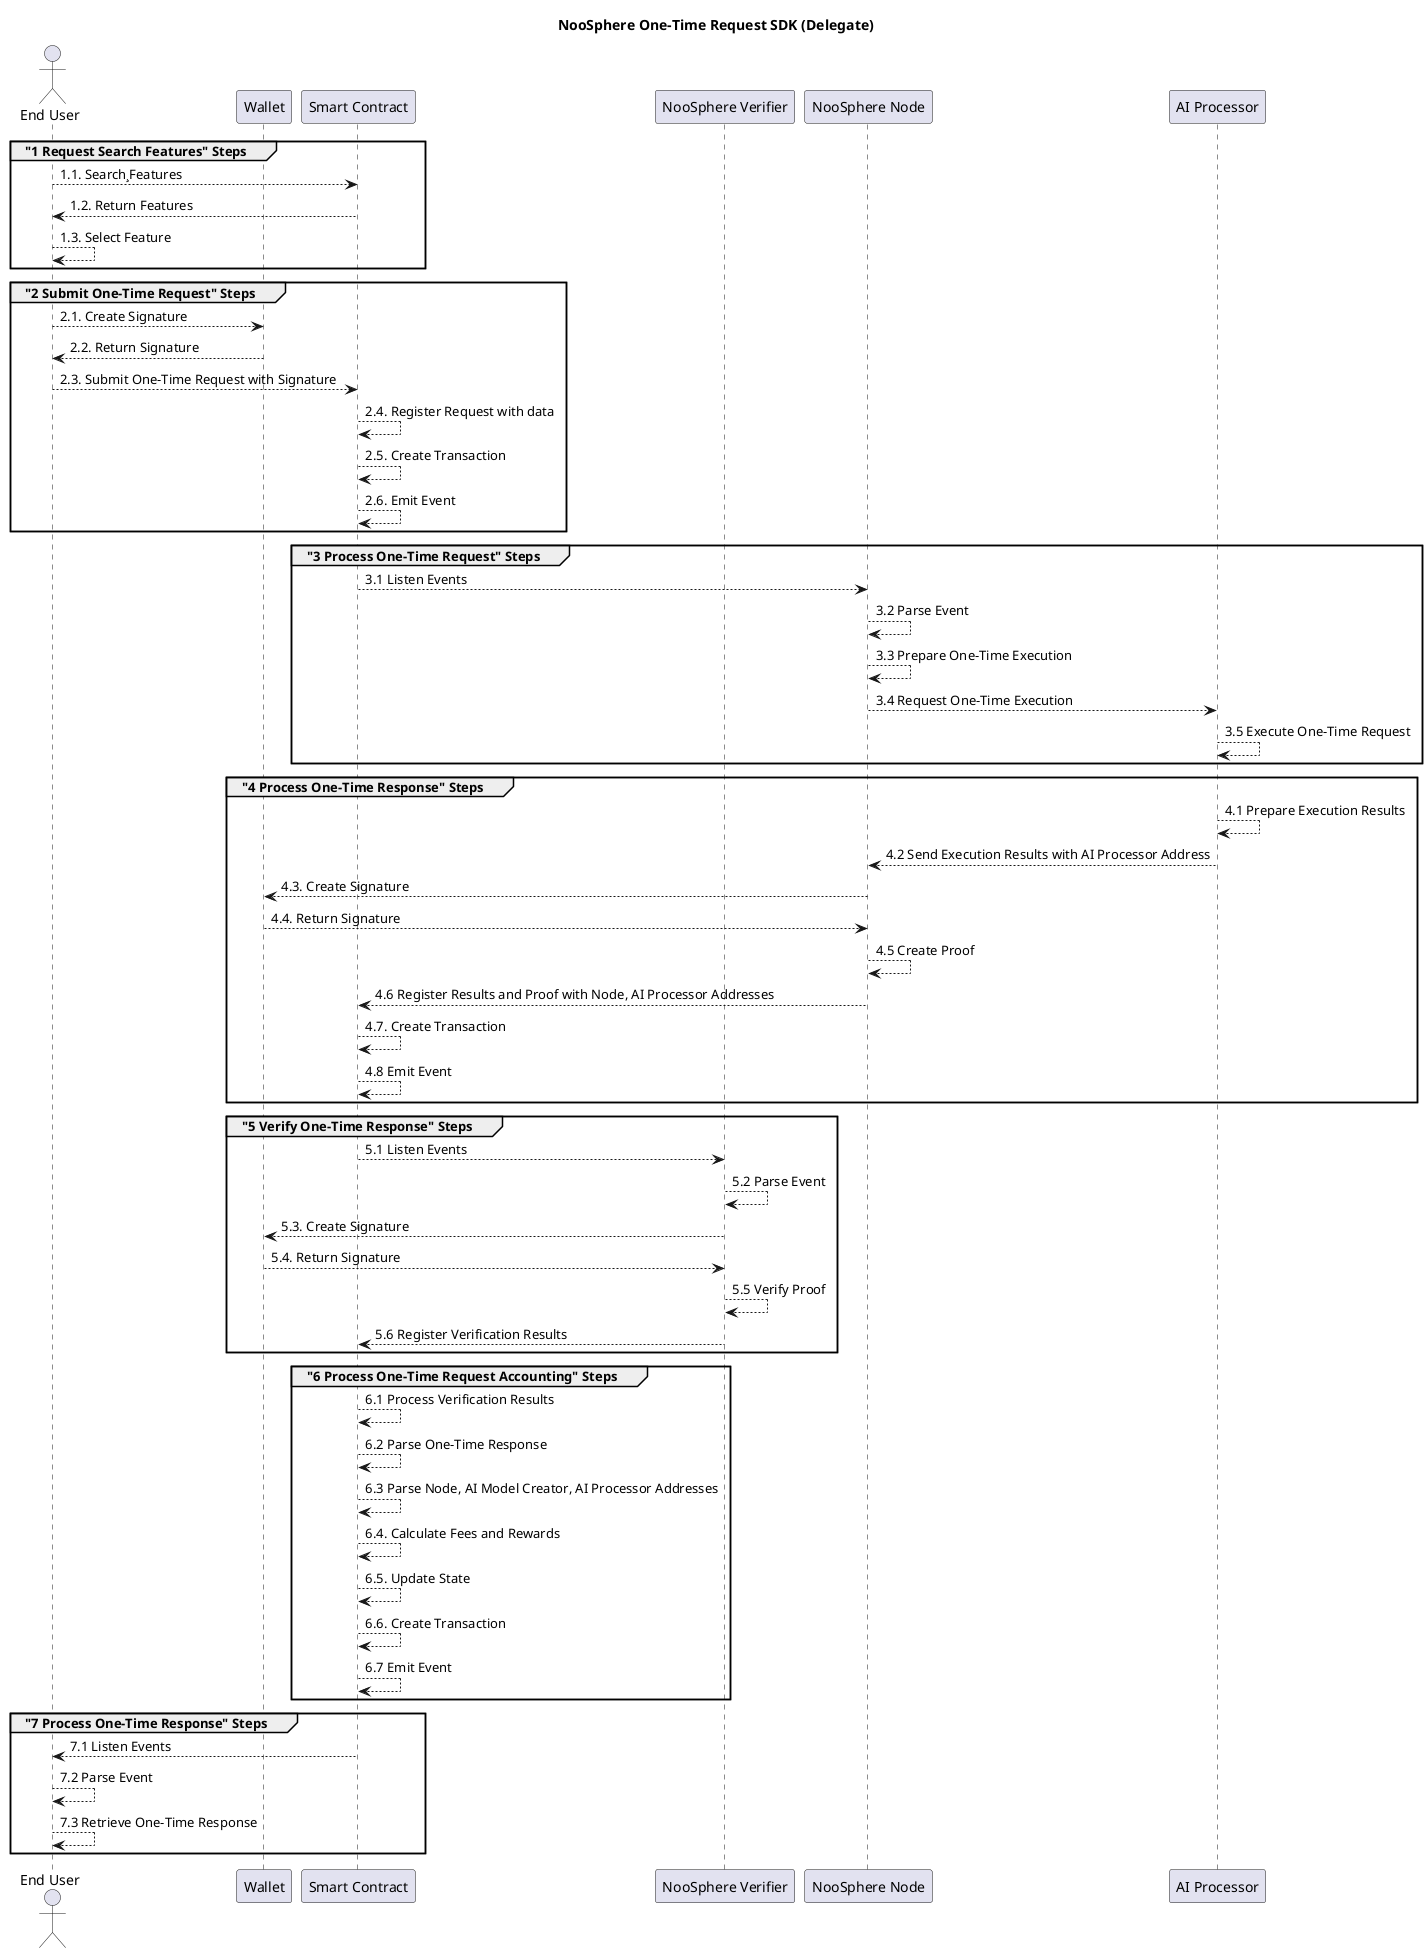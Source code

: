@startuml

title
NooSphere One-Time Request SDK (Delegate)
end title


actor "End User" as User
participant "Wallet" as Auth
participant "Smart Contract" as Contract
participant "NooSphere Verifier" as Verifier
participant "NooSphere Node" as Node
participant "AI Processor" as AI


group "1 Request Search Features" Steps
  User --> Contract: 1.1. Search¸Features
  Contract --> User: 1.2. Return Features
  User --> User: 1.3. Select Feature
end

group "2 Submit One-Time Request" Steps
  User --> Auth: 2.1. Create Signature
  Auth --> User: 2.2. Return Signature
  User --> Contract: 2.3. Submit One-Time Request with Signature
  Contract --> Contract: 2.4. Register Request with data
  Contract --> Contract: 2.5. Create Transaction
  Contract --> Contract: 2.6. Emit Event
end

group "3 Process One-Time Request" Steps
  Contract --> Node: 3.1 Listen Events
  Node --> Node: 3.2 Parse Event
  Node --> Node: 3.3 Prepare One-Time Execution
  Node --> AI: 3.4 Request One-Time Execution
  AI --> AI: 3.5 Execute One-Time Request
end

group "4 Process One-Time Response" Steps
  AI --> AI: 4.1 Prepare Execution Results
  AI --> Node: 4.2 Send Execution Results with AI Processor Address
  Node --> Auth: 4.3. Create Signature
  Auth --> Node: 4.4. Return Signature
  Node --> Node: 4.5 Create Proof
  Node --> Contract: 4.6 Register Results and Proof with Node, AI Processor Addresses
  Contract --> Contract: 4.7. Create Transaction
  Contract --> Contract: 4.8 Emit Event
end

group "5 Verify One-Time Response" Steps
  Contract --> Verifier: 5.1 Listen Events
  Verifier --> Verifier: 5.2 Parse Event
  Verifier --> Auth: 5.3. Create Signature
  Auth --> Verifier: 5.4. Return Signature
  Verifier --> Verifier: 5.5 Verify Proof
  Verifier --> Contract: 5.6 Register Verification Results
end

group "6 Process One-Time Request Accounting" Steps
  Contract --> Contract: 6.1 Process Verification Results
  Contract --> Contract: 6.2 Parse One-Time Response
  Contract --> Contract: 6.3 Parse Node, AI Model Creator, AI Processor Addresses
  Contract --> Contract: 6.4. Calculate Fees and Rewards
  Contract --> Contract: 6.5. Update State
  Contract --> Contract: 6.6. Create Transaction
  Contract --> Contract: 6.7 Emit Event
end

group "7 Process One-Time Response" Steps
  Contract --> User: 7.1 Listen Events
  User --> User: 7.2 Parse Event
  User --> User: 7.3 Retrieve One-Time Response
end


@enduml